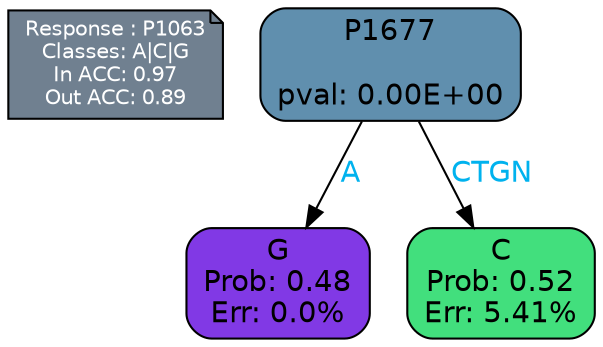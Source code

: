 digraph Tree {
node [shape=box, style="filled, rounded", color="black", fontname=helvetica] ;
graph [ranksep=equally, splines=polylines, bgcolor=transparent, dpi=600] ;
edge [fontname=helvetica] ;
LEGEND [label="Response : P1063
Classes: A|C|G
In ACC: 0.97
Out ACC: 0.89
",shape=note,align=left,style=filled,fillcolor="slategray",fontcolor="white",fontsize=10];1 [label="P1677

pval: 0.00E+00", fillcolor="#608fae"] ;
2 [label="G
Prob: 0.48
Err: 0.0%", fillcolor="#8139e5"] ;
3 [label="C
Prob: 0.52
Err: 5.41%", fillcolor="#42df7d"] ;
1 -> 2 [label="A",fontcolor=deepskyblue2] ;
1 -> 3 [label="CTGN",fontcolor=deepskyblue2] ;
{rank = same; 2;3;}{rank = same; LEGEND;1;}}